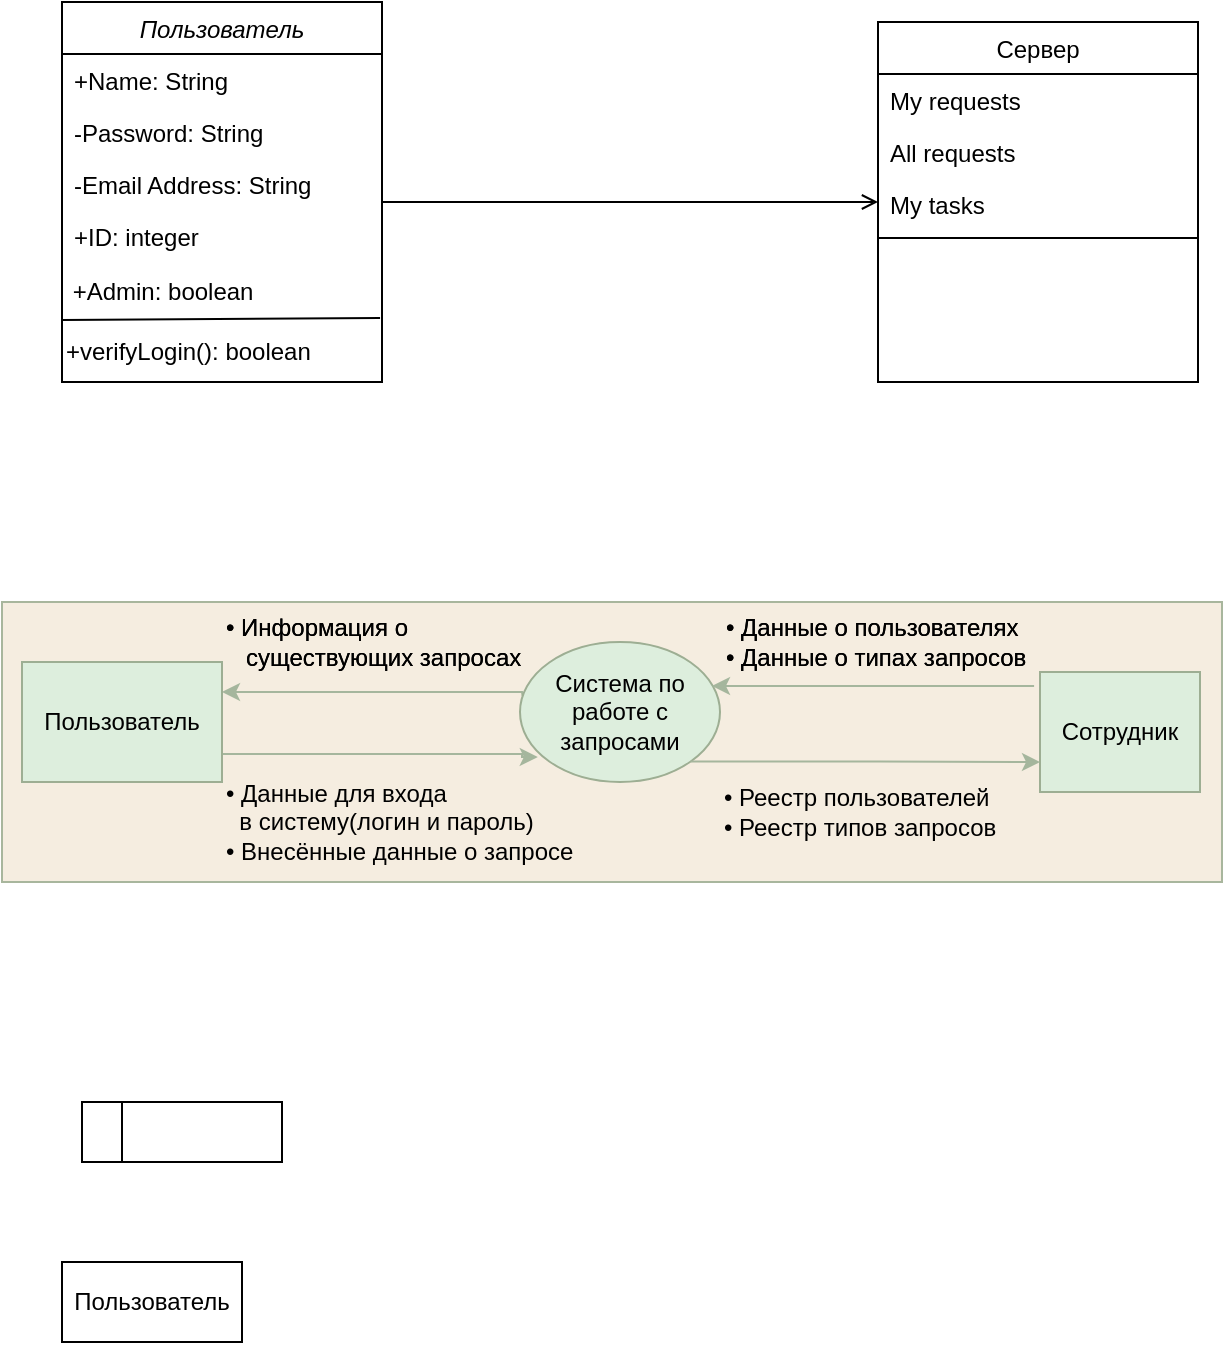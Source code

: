 <mxfile version="21.5.0" type="github">
  <diagram id="C5RBs43oDa-KdzZeNtuy" name="Page-1">
    <mxGraphModel dx="819" dy="455" grid="1" gridSize="10" guides="1" tooltips="1" connect="1" arrows="1" fold="1" page="1" pageScale="1" pageWidth="827" pageHeight="1169" math="0" shadow="0">
      <root>
        <mxCell id="WIyWlLk6GJQsqaUBKTNV-0" />
        <mxCell id="WIyWlLk6GJQsqaUBKTNV-1" parent="WIyWlLk6GJQsqaUBKTNV-0" />
        <mxCell id="zkfFHV4jXpPFQw0GAbJ--0" value="Пользователь" style="swimlane;fontStyle=2;align=center;verticalAlign=top;childLayout=stackLayout;horizontal=1;startSize=26;horizontalStack=0;resizeParent=1;resizeLast=0;collapsible=1;marginBottom=0;rounded=0;shadow=0;strokeWidth=1;" parent="WIyWlLk6GJQsqaUBKTNV-1" vertex="1">
          <mxGeometry x="100" y="130" width="160" height="190" as="geometry">
            <mxRectangle x="230" y="140" width="160" height="26" as="alternateBounds" />
          </mxGeometry>
        </mxCell>
        <mxCell id="zkfFHV4jXpPFQw0GAbJ--1" value="+Name: String" style="text;align=left;verticalAlign=top;spacingLeft=4;spacingRight=4;overflow=hidden;rotatable=0;points=[[0,0.5],[1,0.5]];portConstraint=eastwest;" parent="zkfFHV4jXpPFQw0GAbJ--0" vertex="1">
          <mxGeometry y="26" width="160" height="26" as="geometry" />
        </mxCell>
        <mxCell id="zkfFHV4jXpPFQw0GAbJ--2" value="-Password: String" style="text;align=left;verticalAlign=top;spacingLeft=4;spacingRight=4;overflow=hidden;rotatable=0;points=[[0,0.5],[1,0.5]];portConstraint=eastwest;rounded=0;shadow=0;html=0;" parent="zkfFHV4jXpPFQw0GAbJ--0" vertex="1">
          <mxGeometry y="52" width="160" height="26" as="geometry" />
        </mxCell>
        <mxCell id="zkfFHV4jXpPFQw0GAbJ--3" value="-Email Address: String" style="text;align=left;verticalAlign=top;spacingLeft=4;spacingRight=4;overflow=hidden;rotatable=0;points=[[0,0.5],[1,0.5]];portConstraint=eastwest;rounded=0;shadow=0;html=0;" parent="zkfFHV4jXpPFQw0GAbJ--0" vertex="1">
          <mxGeometry y="78" width="160" height="26" as="geometry" />
        </mxCell>
        <mxCell id="Lm4weRIbrxB2xrLXX5re-2" value="+ID: integer" style="text;align=left;verticalAlign=top;spacingLeft=4;spacingRight=4;overflow=hidden;rotatable=0;points=[[0,0.5],[1,0.5]];portConstraint=eastwest;rounded=0;shadow=0;html=0;" vertex="1" parent="zkfFHV4jXpPFQw0GAbJ--0">
          <mxGeometry y="104" width="160" height="26" as="geometry" />
        </mxCell>
        <mxCell id="Lm4weRIbrxB2xrLXX5re-0" value="&amp;nbsp;+Admin: boolean" style="text;html=1;align=left;verticalAlign=middle;resizable=0;points=[];autosize=1;strokeColor=none;fillColor=none;" vertex="1" parent="zkfFHV4jXpPFQw0GAbJ--0">
          <mxGeometry y="130" width="160" height="30" as="geometry" />
        </mxCell>
        <mxCell id="Lm4weRIbrxB2xrLXX5re-3" value="" style="endArrow=none;html=1;rounded=0;exitX=0.994;exitY=-0.067;exitDx=0;exitDy=0;exitPerimeter=0;" edge="1" parent="zkfFHV4jXpPFQw0GAbJ--0" source="Lm4weRIbrxB2xrLXX5re-6">
          <mxGeometry width="50" height="50" relative="1" as="geometry">
            <mxPoint x="80" y="159" as="sourcePoint" />
            <mxPoint y="159" as="targetPoint" />
          </mxGeometry>
        </mxCell>
        <mxCell id="Lm4weRIbrxB2xrLXX5re-6" value="+verifyLogin(): boolean" style="text;html=1;align=left;verticalAlign=middle;resizable=0;points=[];autosize=1;strokeColor=none;fillColor=none;" vertex="1" parent="zkfFHV4jXpPFQw0GAbJ--0">
          <mxGeometry y="160" width="160" height="30" as="geometry" />
        </mxCell>
        <mxCell id="zkfFHV4jXpPFQw0GAbJ--17" value="Сервер" style="swimlane;fontStyle=0;align=center;verticalAlign=top;childLayout=stackLayout;horizontal=1;startSize=26;horizontalStack=0;resizeParent=1;resizeLast=0;collapsible=1;marginBottom=0;rounded=0;shadow=0;strokeWidth=1;" parent="WIyWlLk6GJQsqaUBKTNV-1" vertex="1">
          <mxGeometry x="508" y="140" width="160" height="180" as="geometry">
            <mxRectangle x="550" y="140" width="160" height="26" as="alternateBounds" />
          </mxGeometry>
        </mxCell>
        <mxCell id="zkfFHV4jXpPFQw0GAbJ--19" value="My requests" style="text;align=left;verticalAlign=top;spacingLeft=4;spacingRight=4;overflow=hidden;rotatable=0;points=[[0,0.5],[1,0.5]];portConstraint=eastwest;rounded=0;shadow=0;html=0;" parent="zkfFHV4jXpPFQw0GAbJ--17" vertex="1">
          <mxGeometry y="26" width="160" height="26" as="geometry" />
        </mxCell>
        <mxCell id="zkfFHV4jXpPFQw0GAbJ--20" value="All requests" style="text;align=left;verticalAlign=top;spacingLeft=4;spacingRight=4;overflow=hidden;rotatable=0;points=[[0,0.5],[1,0.5]];portConstraint=eastwest;rounded=0;shadow=0;html=0;" parent="zkfFHV4jXpPFQw0GAbJ--17" vertex="1">
          <mxGeometry y="52" width="160" height="26" as="geometry" />
        </mxCell>
        <mxCell id="Lm4weRIbrxB2xrLXX5re-7" value="My tasks" style="text;align=left;verticalAlign=top;spacingLeft=4;spacingRight=4;overflow=hidden;rotatable=0;points=[[0,0.5],[1,0.5]];portConstraint=eastwest;rounded=0;shadow=0;html=0;" vertex="1" parent="zkfFHV4jXpPFQw0GAbJ--17">
          <mxGeometry y="78" width="160" height="26" as="geometry" />
        </mxCell>
        <mxCell id="zkfFHV4jXpPFQw0GAbJ--23" value="" style="line;html=1;strokeWidth=1;align=left;verticalAlign=middle;spacingTop=-1;spacingLeft=3;spacingRight=3;rotatable=0;labelPosition=right;points=[];portConstraint=eastwest;" parent="zkfFHV4jXpPFQw0GAbJ--17" vertex="1">
          <mxGeometry y="104" width="160" height="8" as="geometry" />
        </mxCell>
        <mxCell id="zkfFHV4jXpPFQw0GAbJ--26" value="" style="endArrow=open;shadow=0;strokeWidth=1;rounded=0;endFill=1;edgeStyle=elbowEdgeStyle;elbow=vertical;" parent="WIyWlLk6GJQsqaUBKTNV-1" source="zkfFHV4jXpPFQw0GAbJ--0" target="zkfFHV4jXpPFQw0GAbJ--17" edge="1">
          <mxGeometry x="0.5" y="41" relative="1" as="geometry">
            <mxPoint x="380" y="192" as="sourcePoint" />
            <mxPoint x="540" y="192" as="targetPoint" />
            <mxPoint x="-40" y="32" as="offset" />
          </mxGeometry>
        </mxCell>
        <mxCell id="Lm4weRIbrxB2xrLXX5re-27" value="" style="group;fillColor=#f5ede0;strokeColor=#a8b69d;fontColor=#333333;" vertex="1" connectable="0" parent="WIyWlLk6GJQsqaUBKTNV-1">
          <mxGeometry x="70" y="430" width="610" height="140" as="geometry" />
        </mxCell>
        <mxCell id="Lm4weRIbrxB2xrLXX5re-26" value="" style="text;strokeColor=none;fillColor=none;align=left;verticalAlign=middle;spacingTop=-1;spacingLeft=4;spacingRight=4;rotatable=0;labelPosition=right;points=[];portConstraint=eastwest;" vertex="1" parent="Lm4weRIbrxB2xrLXX5re-27">
          <mxGeometry width="610" height="140" as="geometry" />
        </mxCell>
        <mxCell id="Lm4weRIbrxB2xrLXX5re-23" style="edgeStyle=orthogonalEdgeStyle;rounded=0;orthogonalLoop=1;jettySize=auto;html=1;exitX=0.013;exitY=0.357;exitDx=0;exitDy=0;exitPerimeter=0;entryX=1;entryY=0.25;entryDx=0;entryDy=0;strokeColor=#a5b69d;" edge="1" parent="Lm4weRIbrxB2xrLXX5re-27" source="Lm4weRIbrxB2xrLXX5re-9" target="Lm4weRIbrxB2xrLXX5re-10">
          <mxGeometry relative="1" as="geometry">
            <mxPoint x="100" y="47" as="targetPoint" />
            <Array as="points">
              <mxPoint x="260" y="47" />
              <mxPoint x="260" y="45" />
            </Array>
          </mxGeometry>
        </mxCell>
        <mxCell id="Lm4weRIbrxB2xrLXX5re-9" value="Система по работе с запросами" style="ellipse;whiteSpace=wrap;html=1;fillColor=#ddeedd;strokeColor=#9dae93;shadow=0;" vertex="1" parent="Lm4weRIbrxB2xrLXX5re-27">
          <mxGeometry x="259" y="20" width="100" height="70" as="geometry" />
        </mxCell>
        <mxCell id="Lm4weRIbrxB2xrLXX5re-21" style="edgeStyle=orthogonalEdgeStyle;rounded=0;orthogonalLoop=1;jettySize=auto;html=1;exitX=1;exitY=0.686;exitDx=0;exitDy=0;exitPerimeter=0;entryX=0.089;entryY=0.822;entryDx=0;entryDy=0;entryPerimeter=0;strokeColor=#a5b69d;" edge="1" parent="Lm4weRIbrxB2xrLXX5re-27" source="Lm4weRIbrxB2xrLXX5re-10" target="Lm4weRIbrxB2xrLXX5re-9">
          <mxGeometry relative="1" as="geometry">
            <mxPoint x="260" y="76" as="targetPoint" />
            <Array as="points">
              <mxPoint x="100" y="76" />
              <mxPoint x="260" y="76" />
              <mxPoint x="260" y="78" />
              <mxPoint x="268" y="78" />
            </Array>
          </mxGeometry>
        </mxCell>
        <mxCell id="Lm4weRIbrxB2xrLXX5re-10" value="Пользователь" style="whiteSpace=wrap;html=1;fillColor=#ddeedd;strokeColor=#9dae93;" vertex="1" parent="Lm4weRIbrxB2xrLXX5re-27">
          <mxGeometry x="10" y="30" width="100" height="60" as="geometry" />
        </mxCell>
        <mxCell id="Lm4weRIbrxB2xrLXX5re-17" style="edgeStyle=orthogonalEdgeStyle;rounded=0;orthogonalLoop=1;jettySize=auto;html=1;exitX=-0.037;exitY=0.117;exitDx=0;exitDy=0;entryX=0.96;entryY=0.314;entryDx=0;entryDy=0;entryPerimeter=0;exitPerimeter=0;strokeColor=#a5b69d;" edge="1" parent="Lm4weRIbrxB2xrLXX5re-27" source="Lm4weRIbrxB2xrLXX5re-14" target="Lm4weRIbrxB2xrLXX5re-9">
          <mxGeometry relative="1" as="geometry" />
        </mxCell>
        <mxCell id="Lm4weRIbrxB2xrLXX5re-14" value="Сотрудник" style="whiteSpace=wrap;html=1;fillColor=#ddeedd;strokeColor=#9dae93;" vertex="1" parent="Lm4weRIbrxB2xrLXX5re-27">
          <mxGeometry x="519" y="35" width="80" height="60" as="geometry" />
        </mxCell>
        <mxCell id="Lm4weRIbrxB2xrLXX5re-19" style="edgeStyle=orthogonalEdgeStyle;rounded=0;orthogonalLoop=1;jettySize=auto;html=1;entryX=0;entryY=0.75;entryDx=0;entryDy=0;exitX=1;exitY=1;exitDx=0;exitDy=0;strokeColor=#a5b69d;" edge="1" parent="Lm4weRIbrxB2xrLXX5re-27" source="Lm4weRIbrxB2xrLXX5re-9" target="Lm4weRIbrxB2xrLXX5re-14">
          <mxGeometry relative="1" as="geometry" />
        </mxCell>
        <mxCell id="Lm4weRIbrxB2xrLXX5re-18" value="• Данные о пользователях&lt;br&gt;• Данные о типах запросов" style="text;html=1;align=left;verticalAlign=middle;resizable=0;points=[];autosize=1;strokeColor=none;fillColor=none;" vertex="1" parent="Lm4weRIbrxB2xrLXX5re-27">
          <mxGeometry x="360" width="170" height="40" as="geometry" />
        </mxCell>
        <mxCell id="Lm4weRIbrxB2xrLXX5re-20" value="• Реестр пользователей&lt;br&gt;• Реестр типов запросов" style="text;html=1;align=left;verticalAlign=middle;resizable=0;points=[];autosize=1;strokeColor=none;fillColor=none;" vertex="1" parent="Lm4weRIbrxB2xrLXX5re-27">
          <mxGeometry x="359" y="85" width="160" height="40" as="geometry" />
        </mxCell>
        <mxCell id="Lm4weRIbrxB2xrLXX5re-24" value="• Информация о &lt;br&gt;&amp;nbsp; &amp;nbsp;существующих запросах" style="text;html=1;align=left;verticalAlign=middle;resizable=0;points=[];autosize=1;strokeColor=none;fillColor=none;" vertex="1" parent="Lm4weRIbrxB2xrLXX5re-27">
          <mxGeometry x="110" width="170" height="40" as="geometry" />
        </mxCell>
        <mxCell id="Lm4weRIbrxB2xrLXX5re-25" value="• Данные для входа &lt;br&gt;&lt;div style=&quot;&quot;&gt;&lt;span style=&quot;background-color: initial;&quot;&gt;&amp;nbsp; в систему(логин и пароль)&lt;/span&gt;&lt;/div&gt;• Внесённые данные о запросе" style="text;html=1;align=left;verticalAlign=middle;resizable=0;points=[];autosize=1;strokeColor=none;fillColor=none;" vertex="1" parent="Lm4weRIbrxB2xrLXX5re-27">
          <mxGeometry x="110" y="80" width="200" height="60" as="geometry" />
        </mxCell>
        <mxCell id="Lm4weRIbrxB2xrLXX5re-30" value="• Данные о пользователях&lt;br&gt;• Данные о типах запросов" style="text;html=1;align=left;verticalAlign=middle;resizable=0;points=[];autosize=1;strokeColor=none;fillColor=none;" vertex="1" parent="Lm4weRIbrxB2xrLXX5re-27">
          <mxGeometry x="360" width="170" height="40" as="geometry" />
        </mxCell>
        <mxCell id="Lm4weRIbrxB2xrLXX5re-31" value="• Информация о &lt;br&gt;&amp;nbsp; &amp;nbsp;существующих запросах" style="text;html=1;align=left;verticalAlign=middle;resizable=0;points=[];autosize=1;strokeColor=none;fillColor=none;" vertex="1" parent="Lm4weRIbrxB2xrLXX5re-27">
          <mxGeometry x="110" width="170" height="40" as="geometry" />
        </mxCell>
        <mxCell id="Lm4weRIbrxB2xrLXX5re-28" value="Пользователь" style="whiteSpace=wrap;html=1;" vertex="1" parent="WIyWlLk6GJQsqaUBKTNV-1">
          <mxGeometry x="100" y="760" width="90" height="40" as="geometry" />
        </mxCell>
        <mxCell id="Lm4weRIbrxB2xrLXX5re-35" value="" style="shape=internalStorage;whiteSpace=wrap;html=1;backgroundOutline=1;dx=20;dy=0;" vertex="1" parent="WIyWlLk6GJQsqaUBKTNV-1">
          <mxGeometry x="110" y="680" width="100" height="30" as="geometry" />
        </mxCell>
      </root>
    </mxGraphModel>
  </diagram>
</mxfile>
